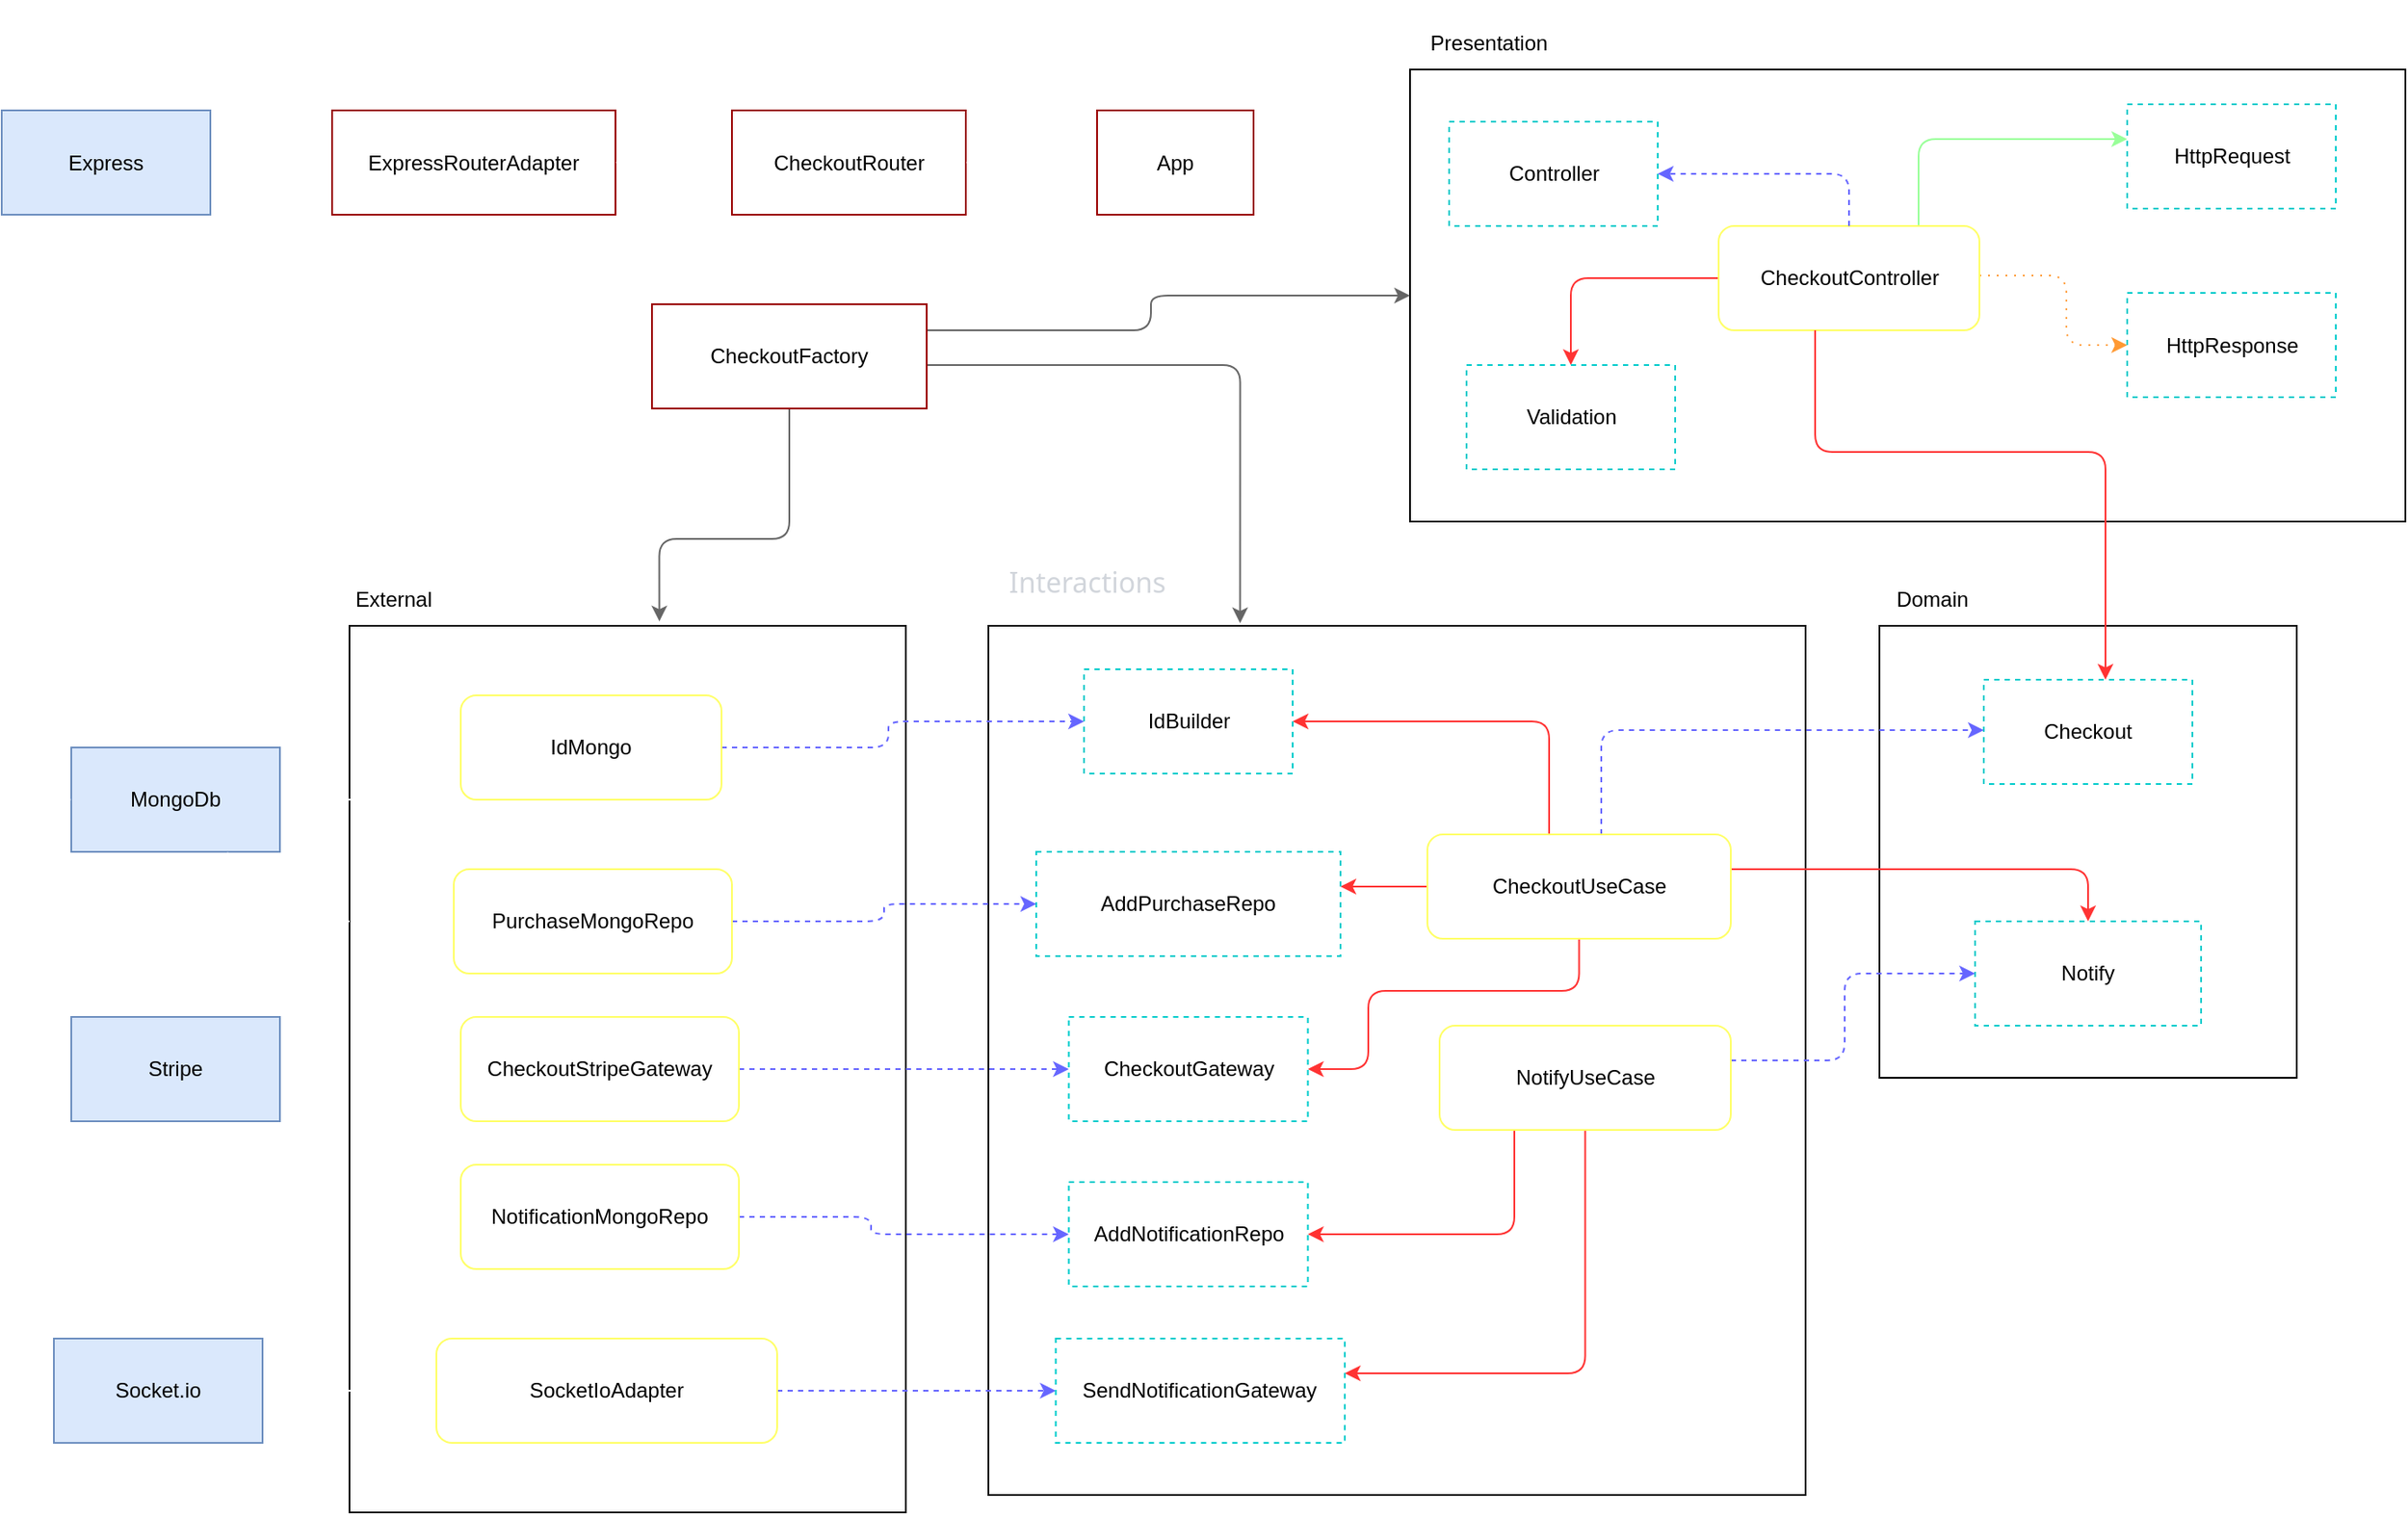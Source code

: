 <mxfile>
    <diagram id="SZeeC4AK78-cbn35z2Q8" name="Página-1">
        <mxGraphModel dx="1978" dy="1000" grid="1" gridSize="10" guides="1" tooltips="1" connect="1" arrows="1" fold="1" page="1" pageScale="1" pageWidth="827" pageHeight="1169" math="0" shadow="0">
            <root>
                <mxCell id="0"/>
                <mxCell id="1" parent="0"/>
                <mxCell id="2" value="" style="rounded=0;whiteSpace=wrap;html=1;" parent="1" vertex="1">
                    <mxGeometry x="860" y="260" width="572.5" height="260" as="geometry"/>
                </mxCell>
                <mxCell id="3" style="edgeStyle=orthogonalEdgeStyle;html=1;strokeColor=#99ff99;" parent="1" source="6" target="10" edge="1">
                    <mxGeometry relative="1" as="geometry">
                        <Array as="points">
                            <mxPoint x="1152.5" y="300"/>
                        </Array>
                    </mxGeometry>
                </mxCell>
                <mxCell id="4" style="edgeStyle=orthogonalEdgeStyle;html=1;strokeColor=#ff9933;dashed=1;dashPattern=1 4;" parent="1" source="6" target="11" edge="1">
                    <mxGeometry relative="1" as="geometry">
                        <Array as="points">
                            <mxPoint x="1237.5" y="378.5"/>
                            <mxPoint x="1237.5" y="418.5"/>
                        </Array>
                    </mxGeometry>
                </mxCell>
                <mxCell id="5" style="edgeStyle=orthogonalEdgeStyle;html=1;entryX=0.5;entryY=0;entryDx=0;entryDy=0;strokeColor=#ff3333;" parent="1" source="6" target="12" edge="1">
                    <mxGeometry relative="1" as="geometry"/>
                </mxCell>
                <mxCell id="6" value="CheckoutController" style="rounded=1;whiteSpace=wrap;html=1;strokeColor=#FFFF66;" parent="1" vertex="1">
                    <mxGeometry x="1037.5" y="350" width="150" height="60" as="geometry"/>
                </mxCell>
                <mxCell id="7" value="Presentation" style="text;html=1;strokeColor=none;fillColor=none;align=center;verticalAlign=middle;whiteSpace=wrap;rounded=0;" parent="1" vertex="1">
                    <mxGeometry x="860" y="230" width="90.5" height="30" as="geometry"/>
                </mxCell>
                <mxCell id="8" value="Controller" style="rounded=0;whiteSpace=wrap;html=1;strokeColor=#00CCCC;dashed=1;" parent="1" vertex="1">
                    <mxGeometry x="882.5" y="290" width="120" height="60" as="geometry"/>
                </mxCell>
                <mxCell id="9" value="" style="endArrow=classic;html=1;fillColor=#a20025;strokeColor=#6666FF;dashed=1;exitX=0.5;exitY=0;exitDx=0;exitDy=0;entryX=1;entryY=0.5;entryDx=0;entryDy=0;" parent="1" source="6" target="8" edge="1">
                    <mxGeometry width="50" height="50" relative="1" as="geometry">
                        <mxPoint x="1142.5" y="290" as="sourcePoint"/>
                        <mxPoint x="1262.5" y="290" as="targetPoint"/>
                        <Array as="points">
                            <mxPoint x="1112.5" y="320"/>
                        </Array>
                    </mxGeometry>
                </mxCell>
                <mxCell id="10" value="HttpRequest" style="rounded=0;whiteSpace=wrap;html=1;strokeColor=#00CCCC;dashed=1;" parent="1" vertex="1">
                    <mxGeometry x="1272.5" y="280" width="120" height="60" as="geometry"/>
                </mxCell>
                <mxCell id="11" value="HttpResponse" style="rounded=0;whiteSpace=wrap;html=1;strokeColor=#00CCCC;dashed=1;" parent="1" vertex="1">
                    <mxGeometry x="1272.5" y="388.5" width="120" height="60" as="geometry"/>
                </mxCell>
                <mxCell id="12" value="Validation" style="rounded=0;whiteSpace=wrap;html=1;strokeColor=#00CCCC;dashed=1;" parent="1" vertex="1">
                    <mxGeometry x="892.5" y="430" width="120" height="60" as="geometry"/>
                </mxCell>
                <mxCell id="13" value="" style="rounded=0;whiteSpace=wrap;html=1;" parent="1" vertex="1">
                    <mxGeometry x="1130" y="580" width="240" height="260" as="geometry"/>
                </mxCell>
                <mxCell id="14" value="Domain" style="text;html=1;align=center;verticalAlign=middle;resizable=0;points=[];autosize=1;strokeColor=none;fillColor=none;" parent="1" vertex="1">
                    <mxGeometry x="1130" y="550" width="60" height="30" as="geometry"/>
                </mxCell>
                <mxCell id="15" value="Checkout" style="rounded=0;whiteSpace=wrap;html=1;strokeColor=#00CCCC;dashed=1;" parent="1" vertex="1">
                    <mxGeometry x="1190" y="611" width="120" height="60" as="geometry"/>
                </mxCell>
                <mxCell id="17" style="edgeStyle=orthogonalEdgeStyle;html=1;strokeColor=#FF3333;" parent="1" source="6" target="15" edge="1">
                    <mxGeometry relative="1" as="geometry">
                        <Array as="points">
                            <mxPoint x="1093" y="480"/>
                            <mxPoint x="1260" y="480"/>
                        </Array>
                    </mxGeometry>
                </mxCell>
                <mxCell id="18" value="" style="rounded=0;whiteSpace=wrap;html=1;" parent="1" vertex="1">
                    <mxGeometry x="617.5" y="580" width="470" height="500" as="geometry"/>
                </mxCell>
                <mxCell id="19" style="edgeStyle=orthogonalEdgeStyle;html=1;strokeColor=#ff3333;" parent="1" source="23" target="25" edge="1">
                    <mxGeometry relative="1" as="geometry">
                        <Array as="points">
                            <mxPoint x="850" y="730"/>
                            <mxPoint x="850" y="730"/>
                        </Array>
                    </mxGeometry>
                </mxCell>
                <mxCell id="21" style="edgeStyle=orthogonalEdgeStyle;html=1;strokeColor=#6666FF;fillColor=#a20025;dashed=1;" parent="1" source="23" target="15" edge="1">
                    <mxGeometry relative="1" as="geometry">
                        <Array as="points">
                            <mxPoint x="970" y="640"/>
                        </Array>
                    </mxGeometry>
                </mxCell>
                <mxCell id="22" style="edgeStyle=orthogonalEdgeStyle;html=1;entryX=1;entryY=0.5;entryDx=0;entryDy=0;strokeColor=#FF3333;" parent="1" source="23" target="26" edge="1">
                    <mxGeometry relative="1" as="geometry">
                        <Array as="points">
                            <mxPoint x="940" y="635"/>
                        </Array>
                    </mxGeometry>
                </mxCell>
                <mxCell id="67" style="edgeStyle=orthogonalEdgeStyle;html=1;strokeColor=#FF3333;" parent="1" source="23" target="49" edge="1">
                    <mxGeometry relative="1" as="geometry">
                        <Array as="points">
                            <mxPoint x="1250" y="720"/>
                        </Array>
                    </mxGeometry>
                </mxCell>
                <mxCell id="71" style="edgeStyle=orthogonalEdgeStyle;html=1;entryX=1;entryY=0.5;entryDx=0;entryDy=0;strokeColor=#ff3333;" edge="1" parent="1" source="23" target="69">
                    <mxGeometry relative="1" as="geometry">
                        <Array as="points">
                            <mxPoint x="957" y="790"/>
                            <mxPoint x="836" y="790"/>
                            <mxPoint x="836" y="835"/>
                        </Array>
                    </mxGeometry>
                </mxCell>
                <mxCell id="23" value="CheckoutUseCase" style="rounded=1;whiteSpace=wrap;html=1;strokeColor=#FFFF66;" parent="1" vertex="1">
                    <mxGeometry x="870" y="700" width="174.5" height="60" as="geometry"/>
                </mxCell>
                <mxCell id="24" value="&lt;div style=&quot;text-align: start;&quot;&gt;&lt;span style=&quot;background-color: initial; font-size: 16px;&quot;&gt;&lt;font face=&quot;Söhne, ui-sans-serif, system-ui, -apple-system, Segoe UI, Roboto, Ubuntu, Cantarell, Noto Sans, sans-serif, Helvetica Neue, Arial, Apple Color Emoji, Segoe UI Emoji, Segoe UI Symbol, Noto Color Emoji&quot; color=&quot;#d1d5db&quot;&gt;Interactions&lt;/font&gt;&lt;/span&gt;&lt;/div&gt;" style="text;html=1;strokeColor=none;fillColor=none;align=center;verticalAlign=middle;whiteSpace=wrap;rounded=0;" parent="1" vertex="1">
                    <mxGeometry x="617.5" y="540" width="112.5" height="30" as="geometry"/>
                </mxCell>
                <mxCell id="25" value="AddPurchaseRepo" style="rounded=0;whiteSpace=wrap;html=1;strokeColor=#00CCCC;dashed=1;" parent="1" vertex="1">
                    <mxGeometry x="645" y="710" width="175" height="60" as="geometry"/>
                </mxCell>
                <mxCell id="26" value="IdBuilder" style="rounded=0;whiteSpace=wrap;html=1;strokeColor=#00CCCC;dashed=1;" parent="1" vertex="1">
                    <mxGeometry x="672.5" y="605" width="120" height="60" as="geometry"/>
                </mxCell>
                <mxCell id="27" value="" style="rounded=0;whiteSpace=wrap;html=1;" parent="1" vertex="1">
                    <mxGeometry x="250" y="580" width="320" height="510" as="geometry"/>
                </mxCell>
                <mxCell id="28" value="External" style="text;html=1;align=center;verticalAlign=middle;resizable=0;points=[];autosize=1;strokeColor=none;fillColor=none;" parent="1" vertex="1">
                    <mxGeometry x="240" y="550" width="70" height="30" as="geometry"/>
                </mxCell>
                <mxCell id="29" style="edgeStyle=orthogonalEdgeStyle;html=1;entryX=1;entryY=0.5;entryDx=0;entryDy=0;dashed=1;strokeColor=#FFFFFF;fontColor=default;fillColor=#a20025;" parent="1" source="31" target="32" edge="1">
                    <mxGeometry relative="1" as="geometry"/>
                </mxCell>
                <mxCell id="30" style="edgeStyle=orthogonalEdgeStyle;html=1;strokeColor=#6666FF;fillColor=#a20025;dashed=1;" parent="1" source="31" target="26" edge="1">
                    <mxGeometry relative="1" as="geometry">
                        <Array as="points">
                            <mxPoint x="560" y="650"/>
                            <mxPoint x="560" y="635"/>
                        </Array>
                    </mxGeometry>
                </mxCell>
                <mxCell id="31" value="IdMongo" style="rounded=1;whiteSpace=wrap;html=1;strokeColor=#FFFF66;" parent="1" vertex="1">
                    <mxGeometry x="314" y="620" width="150" height="60" as="geometry"/>
                </mxCell>
                <mxCell id="32" value="&lt;font color=&quot;#000000&quot;&gt;MongoDb&lt;/font&gt;" style="rounded=0;whiteSpace=wrap;html=1;fillColor=#dae8fc;strokeColor=#6c8ebf;" parent="1" vertex="1">
                    <mxGeometry x="90" y="650" width="120" height="60" as="geometry"/>
                </mxCell>
                <mxCell id="33" style="edgeStyle=orthogonalEdgeStyle;html=1;dashed=1;strokeColor=#FFFFFF;fontColor=default;fillColor=#a20025;" parent="1" source="35" target="32" edge="1">
                    <mxGeometry relative="1" as="geometry">
                        <Array as="points">
                            <mxPoint x="180" y="750"/>
                        </Array>
                    </mxGeometry>
                </mxCell>
                <mxCell id="34" style="edgeStyle=orthogonalEdgeStyle;html=1;strokeColor=#6666FF;fillColor=#a20025;dashed=1;" parent="1" source="35" target="25" edge="1">
                    <mxGeometry relative="1" as="geometry"/>
                </mxCell>
                <mxCell id="35" value="PurchaseMongoRepo" style="rounded=1;whiteSpace=wrap;html=1;strokeColor=#FFFF66;" parent="1" vertex="1">
                    <mxGeometry x="310" y="720" width="160" height="60" as="geometry"/>
                </mxCell>
                <mxCell id="36" value="" style="rounded=0;whiteSpace=wrap;html=1;strokeColor=#FFFFFF;fontColor=#000000;" parent="1" vertex="1">
                    <mxGeometry x="200" y="250" width="610" height="260" as="geometry"/>
                </mxCell>
                <mxCell id="37" value="&lt;font color=&quot;#ffffff&quot;&gt;Main&lt;/font&gt;" style="text;html=1;align=center;verticalAlign=middle;resizable=0;points=[];autosize=1;strokeColor=none;fillColor=none;fontColor=#000000;" parent="1" vertex="1">
                    <mxGeometry x="200" y="220" width="50" height="30" as="geometry"/>
                </mxCell>
                <mxCell id="38" style="edgeStyle=orthogonalEdgeStyle;html=1;entryX=0.557;entryY=-0.005;entryDx=0;entryDy=0;entryPerimeter=0;strokeColor=#666666;" parent="1" source="41" target="27" edge="1">
                    <mxGeometry relative="1" as="geometry">
                        <Array as="points">
                            <mxPoint x="503" y="530"/>
                            <mxPoint x="428" y="530"/>
                        </Array>
                    </mxGeometry>
                </mxCell>
                <mxCell id="39" style="edgeStyle=orthogonalEdgeStyle;html=1;strokeColor=#666666;" parent="1" source="41" target="2" edge="1">
                    <mxGeometry relative="1" as="geometry">
                        <Array as="points">
                            <mxPoint x="711" y="410"/>
                            <mxPoint x="711" y="390"/>
                        </Array>
                    </mxGeometry>
                </mxCell>
                <mxCell id="40" style="edgeStyle=orthogonalEdgeStyle;html=1;entryX=0.308;entryY=-0.003;entryDx=0;entryDy=0;entryPerimeter=0;strokeColor=#666666;" parent="1" source="41" target="18" edge="1">
                    <mxGeometry relative="1" as="geometry">
                        <Array as="points">
                            <mxPoint x="762" y="430"/>
                        </Array>
                    </mxGeometry>
                </mxCell>
                <mxCell id="41" value="CheckoutFactory" style="rounded=0;whiteSpace=wrap;html=1;strokeColor=#990000;gradientColor=none;" parent="1" vertex="1">
                    <mxGeometry x="424" y="395" width="158" height="60" as="geometry"/>
                </mxCell>
                <mxCell id="42" style="edgeStyle=orthogonalEdgeStyle;html=1;strokeColor=#FFFFFF;fontColor=#FFFFFF;dashed=1;" parent="1" source="43" target="48" edge="1">
                    <mxGeometry relative="1" as="geometry"/>
                </mxCell>
                <mxCell id="43" value="ExpressRouterAdapter" style="rounded=0;whiteSpace=wrap;html=1;strokeColor=#990000;gradientColor=none;" parent="1" vertex="1">
                    <mxGeometry x="240" y="283.5" width="163" height="60" as="geometry"/>
                </mxCell>
                <mxCell id="44" style="edgeStyle=orthogonalEdgeStyle;html=1;strokeColor=#FFFFFF;fontColor=#FFFFFF;" parent="1" source="45" target="43" edge="1">
                    <mxGeometry relative="1" as="geometry"/>
                </mxCell>
                <mxCell id="45" value="CheckoutRouter" style="rounded=0;whiteSpace=wrap;html=1;strokeColor=#990000;gradientColor=none;" parent="1" vertex="1">
                    <mxGeometry x="470" y="283.5" width="134.5" height="60" as="geometry"/>
                </mxCell>
                <mxCell id="46" style="edgeStyle=orthogonalEdgeStyle;html=1;entryX=1;entryY=0.5;entryDx=0;entryDy=0;strokeColor=#FFFFFF;fontColor=#FFFFFF;" parent="1" source="47" target="45" edge="1">
                    <mxGeometry relative="1" as="geometry"/>
                </mxCell>
                <mxCell id="47" value="App" style="rounded=0;whiteSpace=wrap;html=1;strokeColor=#990000;gradientColor=none;" parent="1" vertex="1">
                    <mxGeometry x="680" y="283.5" width="90" height="60" as="geometry"/>
                </mxCell>
                <mxCell id="48" value="&lt;font color=&quot;#000000&quot;&gt;Express&lt;/font&gt;" style="rounded=0;whiteSpace=wrap;html=1;fillColor=#dae8fc;strokeColor=#6c8ebf;" parent="1" vertex="1">
                    <mxGeometry x="50" y="283.5" width="120" height="60" as="geometry"/>
                </mxCell>
                <mxCell id="49" value="Notify" style="rounded=0;whiteSpace=wrap;html=1;strokeColor=#00CCCC;dashed=1;" parent="1" vertex="1">
                    <mxGeometry x="1185" y="750" width="130" height="60" as="geometry"/>
                </mxCell>
                <mxCell id="50" style="edgeStyle=orthogonalEdgeStyle;html=1;strokeColor=#FFFFFF;dashed=1;fillColor=#a20025;" parent="1" source="52" target="53" edge="1">
                    <mxGeometry relative="1" as="geometry"/>
                </mxCell>
                <mxCell id="51" style="edgeStyle=orthogonalEdgeStyle;html=1;strokeColor=#6666FF;fillColor=#a20025;dashed=1;" parent="1" source="52" target="59" edge="1">
                    <mxGeometry relative="1" as="geometry">
                        <Array as="points">
                            <mxPoint x="630" y="1020"/>
                            <mxPoint x="630" y="1020"/>
                        </Array>
                        <mxPoint x="653.75" y="989.957" as="targetPoint"/>
                    </mxGeometry>
                </mxCell>
                <mxCell id="52" value="SocketIoAdapter" style="rounded=1;whiteSpace=wrap;html=1;strokeColor=#FFFF66;" parent="1" vertex="1">
                    <mxGeometry x="300" y="990" width="196" height="60" as="geometry"/>
                </mxCell>
                <mxCell id="53" value="&lt;font color=&quot;#000000&quot;&gt;Socket.io&lt;/font&gt;" style="rounded=0;whiteSpace=wrap;html=1;fillColor=#dae8fc;strokeColor=#6c8ebf;" parent="1" vertex="1">
                    <mxGeometry x="80" y="990" width="120" height="60" as="geometry"/>
                </mxCell>
                <mxCell id="54" style="edgeStyle=orthogonalEdgeStyle;html=1;strokeColor=#6666FF;fillColor=#a20025;dashed=1;" parent="1" source="57" target="49" edge="1">
                    <mxGeometry relative="1" as="geometry">
                        <Array as="points">
                            <mxPoint x="1110" y="830"/>
                            <mxPoint x="1110" y="780"/>
                        </Array>
                    </mxGeometry>
                </mxCell>
                <mxCell id="55" style="edgeStyle=orthogonalEdgeStyle;html=1;strokeColor=#ff3333;" parent="1" source="57" target="58" edge="1">
                    <mxGeometry relative="1" as="geometry">
                        <Array as="points">
                            <mxPoint x="920" y="930"/>
                        </Array>
                    </mxGeometry>
                </mxCell>
                <mxCell id="56" style="edgeStyle=orthogonalEdgeStyle;html=1;strokeColor=#ff3333;" parent="1" source="57" target="59" edge="1">
                    <mxGeometry relative="1" as="geometry">
                        <Array as="points">
                            <mxPoint x="961" y="1010"/>
                        </Array>
                    </mxGeometry>
                </mxCell>
                <mxCell id="57" value="NotifyUseCase" style="rounded=1;whiteSpace=wrap;html=1;strokeColor=#FFFF66;" parent="1" vertex="1">
                    <mxGeometry x="877" y="810" width="167.5" height="60" as="geometry"/>
                </mxCell>
                <mxCell id="58" value="AddNotificationRepo" style="rounded=0;whiteSpace=wrap;html=1;strokeColor=#00CCCC;dashed=1;" parent="1" vertex="1">
                    <mxGeometry x="663.75" y="900" width="137.5" height="60" as="geometry"/>
                </mxCell>
                <mxCell id="59" value="SendNotificationGateway" style="rounded=0;whiteSpace=wrap;html=1;strokeColor=#00CCCC;dashed=1;" parent="1" vertex="1">
                    <mxGeometry x="656.25" y="990" width="166.25" height="60" as="geometry"/>
                </mxCell>
                <mxCell id="64" style="edgeStyle=orthogonalEdgeStyle;html=1;strokeColor=#6666FF;fillColor=#a20025;dashed=1;" parent="1" source="63" target="58" edge="1">
                    <mxGeometry relative="1" as="geometry">
                        <Array as="points">
                            <mxPoint x="550" y="920"/>
                            <mxPoint x="550" y="930"/>
                        </Array>
                    </mxGeometry>
                </mxCell>
                <mxCell id="65" style="edgeStyle=orthogonalEdgeStyle;html=1;strokeColor=#FFFFFF;dashed=1;fillColor=#a20025;" parent="1" source="63" target="32" edge="1">
                    <mxGeometry relative="1" as="geometry">
                        <Array as="points">
                            <mxPoint x="60" y="920"/>
                            <mxPoint x="60" y="680"/>
                        </Array>
                    </mxGeometry>
                </mxCell>
                <mxCell id="63" value="NotificationMongoRepo" style="rounded=1;whiteSpace=wrap;html=1;strokeColor=#FFFF66;" parent="1" vertex="1">
                    <mxGeometry x="314" y="890" width="160" height="60" as="geometry"/>
                </mxCell>
                <mxCell id="69" value="CheckoutGateway" style="rounded=0;whiteSpace=wrap;html=1;strokeColor=#00CCCC;dashed=1;" vertex="1" parent="1">
                    <mxGeometry x="663.75" y="805" width="137.5" height="60" as="geometry"/>
                </mxCell>
                <mxCell id="72" style="edgeStyle=orthogonalEdgeStyle;html=1;strokeColor=#6666FF;fillColor=#a20025;dashed=1;" edge="1" parent="1" source="70" target="69">
                    <mxGeometry relative="1" as="geometry"/>
                </mxCell>
                <mxCell id="75" style="edgeStyle=orthogonalEdgeStyle;html=1;strokeColor=#FFFFFF;dashed=1;fillColor=#a20025;" edge="1" parent="1" source="70" target="73">
                    <mxGeometry relative="1" as="geometry"/>
                </mxCell>
                <mxCell id="70" value="CheckoutStripeGateway" style="rounded=1;whiteSpace=wrap;html=1;strokeColor=#FFFF66;" vertex="1" parent="1">
                    <mxGeometry x="314" y="805" width="160" height="60" as="geometry"/>
                </mxCell>
                <mxCell id="73" value="&lt;font color=&quot;#000000&quot;&gt;Stripe&lt;/font&gt;" style="rounded=0;whiteSpace=wrap;html=1;fillColor=#dae8fc;strokeColor=#6c8ebf;" vertex="1" parent="1">
                    <mxGeometry x="90" y="805" width="120" height="60" as="geometry"/>
                </mxCell>
            </root>
        </mxGraphModel>
    </diagram>
</mxfile>